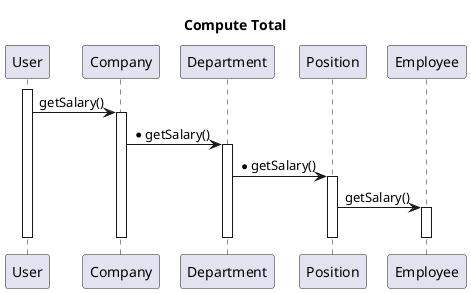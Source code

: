 @startuml

title Compute Total 

participant User
participant Company
participant Department
participant Position
participant Employee

activate User
User -> Company: getSalary()
activate Company
    Company -> Department: *getSalary()
    activate Department
        Department -> Position: *getSalary()
        activate Position
            Position -> Employee: getSalary()
            activate Employee
            deactivate Employee
        deactivate Position
    deactivate Department
deactivate Company
deactivate User

@enduml
